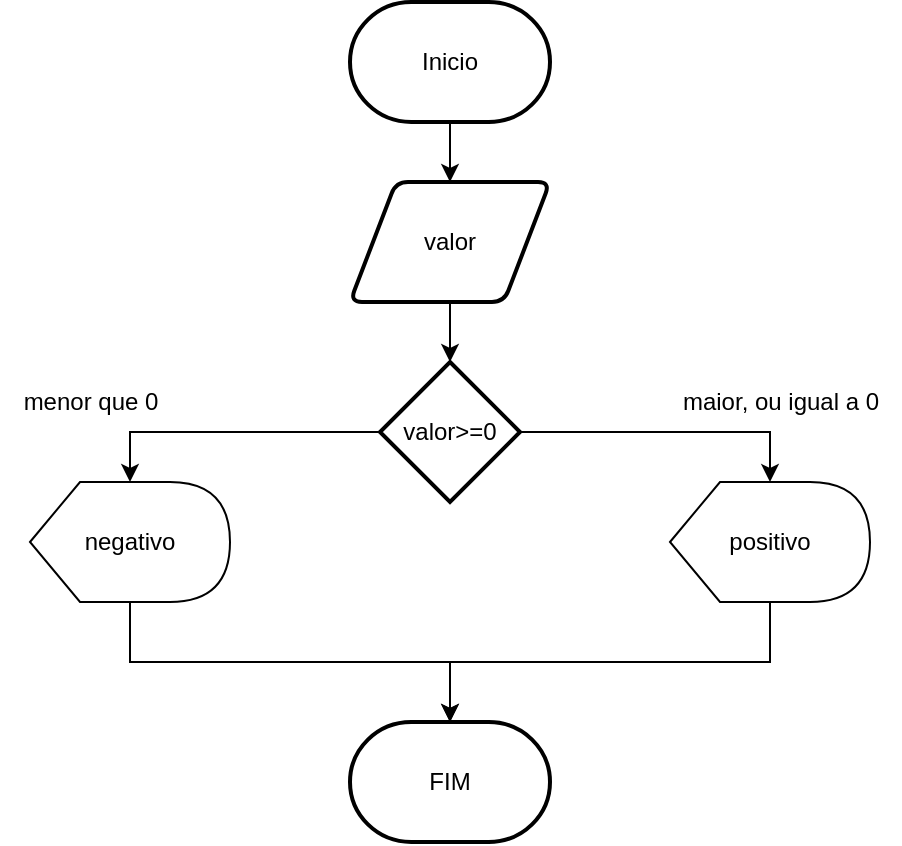 <mxfile version="21.1.5" type="github">
  <diagram name="Página-1" id="-P6EciSv-CYJNdcUaoJS">
    <mxGraphModel dx="1120" dy="484" grid="1" gridSize="10" guides="1" tooltips="1" connect="1" arrows="1" fold="1" page="1" pageScale="1" pageWidth="827" pageHeight="1169" math="0" shadow="0">
      <root>
        <mxCell id="0" />
        <mxCell id="1" parent="0" />
        <mxCell id="1paaINAr-u5LTIMn82l2-2" style="edgeStyle=orthogonalEdgeStyle;rounded=0;orthogonalLoop=1;jettySize=auto;html=1;" parent="1" source="1paaINAr-u5LTIMn82l2-1" edge="1">
          <mxGeometry relative="1" as="geometry">
            <mxPoint x="400" y="130" as="targetPoint" />
          </mxGeometry>
        </mxCell>
        <mxCell id="1paaINAr-u5LTIMn82l2-1" value="Inicio" style="strokeWidth=2;html=1;shape=mxgraph.flowchart.terminator;whiteSpace=wrap;" parent="1" vertex="1">
          <mxGeometry x="350" y="40" width="100" height="60" as="geometry" />
        </mxCell>
        <mxCell id="1paaINAr-u5LTIMn82l2-4" style="edgeStyle=orthogonalEdgeStyle;rounded=0;orthogonalLoop=1;jettySize=auto;html=1;" parent="1" source="1paaINAr-u5LTIMn82l2-3" edge="1">
          <mxGeometry relative="1" as="geometry">
            <mxPoint x="400" y="220" as="targetPoint" />
          </mxGeometry>
        </mxCell>
        <mxCell id="1paaINAr-u5LTIMn82l2-3" value="valor" style="shape=parallelogram;html=1;strokeWidth=2;perimeter=parallelogramPerimeter;whiteSpace=wrap;rounded=1;arcSize=12;size=0.23;" parent="1" vertex="1">
          <mxGeometry x="350" y="130" width="100" height="60" as="geometry" />
        </mxCell>
        <mxCell id="1paaINAr-u5LTIMn82l2-6" style="edgeStyle=orthogonalEdgeStyle;rounded=0;orthogonalLoop=1;jettySize=auto;html=1;exitX=0;exitY=0.5;exitDx=0;exitDy=0;exitPerimeter=0;" parent="1" source="o3uaaLS-OwJjP_qNIMrJ-1" edge="1">
          <mxGeometry relative="1" as="geometry">
            <mxPoint x="240" y="280" as="targetPoint" />
            <Array as="points">
              <mxPoint x="240" y="255" />
            </Array>
            <mxPoint x="350" y="250" as="sourcePoint" />
          </mxGeometry>
        </mxCell>
        <mxCell id="1paaINAr-u5LTIMn82l2-7" style="edgeStyle=orthogonalEdgeStyle;rounded=0;orthogonalLoop=1;jettySize=auto;html=1;exitX=1;exitY=0.5;exitDx=0;exitDy=0;exitPerimeter=0;" parent="1" source="o3uaaLS-OwJjP_qNIMrJ-1" edge="1">
          <mxGeometry relative="1" as="geometry">
            <mxPoint x="560" y="280" as="targetPoint" />
            <Array as="points">
              <mxPoint x="560" y="255" />
            </Array>
            <mxPoint x="450" y="250" as="sourcePoint" />
          </mxGeometry>
        </mxCell>
        <mxCell id="1paaINAr-u5LTIMn82l2-9" value="menor que 0" style="text;html=1;align=center;verticalAlign=middle;resizable=0;points=[];autosize=1;strokeColor=none;fillColor=none;" parent="1" vertex="1">
          <mxGeometry x="175" y="225" width="90" height="30" as="geometry" />
        </mxCell>
        <mxCell id="1paaINAr-u5LTIMn82l2-10" value="maior, ou igual a 0" style="text;html=1;align=center;verticalAlign=middle;resizable=0;points=[];autosize=1;strokeColor=none;fillColor=none;" parent="1" vertex="1">
          <mxGeometry x="505" y="225" width="120" height="30" as="geometry" />
        </mxCell>
        <mxCell id="1paaINAr-u5LTIMn82l2-13" style="edgeStyle=orthogonalEdgeStyle;rounded=0;orthogonalLoop=1;jettySize=auto;html=1;" parent="1" source="1paaINAr-u5LTIMn82l2-11" edge="1">
          <mxGeometry relative="1" as="geometry">
            <mxPoint x="400" y="400" as="targetPoint" />
            <Array as="points">
              <mxPoint x="240" y="370" />
              <mxPoint x="400" y="370" />
              <mxPoint x="400" y="400" />
            </Array>
          </mxGeometry>
        </mxCell>
        <mxCell id="1paaINAr-u5LTIMn82l2-11" value="negativo" style="shape=display;whiteSpace=wrap;html=1;" parent="1" vertex="1">
          <mxGeometry x="190" y="280" width="100" height="60" as="geometry" />
        </mxCell>
        <mxCell id="1paaINAr-u5LTIMn82l2-14" style="edgeStyle=orthogonalEdgeStyle;rounded=0;orthogonalLoop=1;jettySize=auto;html=1;" parent="1" source="1paaINAr-u5LTIMn82l2-12" edge="1">
          <mxGeometry relative="1" as="geometry">
            <mxPoint x="400" y="400" as="targetPoint" />
            <Array as="points">
              <mxPoint x="560" y="370" />
              <mxPoint x="400" y="370" />
            </Array>
          </mxGeometry>
        </mxCell>
        <mxCell id="1paaINAr-u5LTIMn82l2-12" value="positivo" style="shape=display;whiteSpace=wrap;html=1;" parent="1" vertex="1">
          <mxGeometry x="510" y="280" width="100" height="60" as="geometry" />
        </mxCell>
        <mxCell id="1paaINAr-u5LTIMn82l2-15" value="FIM" style="strokeWidth=2;html=1;shape=mxgraph.flowchart.terminator;whiteSpace=wrap;" parent="1" vertex="1">
          <mxGeometry x="350" y="400" width="100" height="60" as="geometry" />
        </mxCell>
        <mxCell id="o3uaaLS-OwJjP_qNIMrJ-1" value="valor&amp;gt;=0" style="strokeWidth=2;html=1;shape=mxgraph.flowchart.decision;whiteSpace=wrap;" vertex="1" parent="1">
          <mxGeometry x="365" y="220" width="70" height="70" as="geometry" />
        </mxCell>
      </root>
    </mxGraphModel>
  </diagram>
</mxfile>
